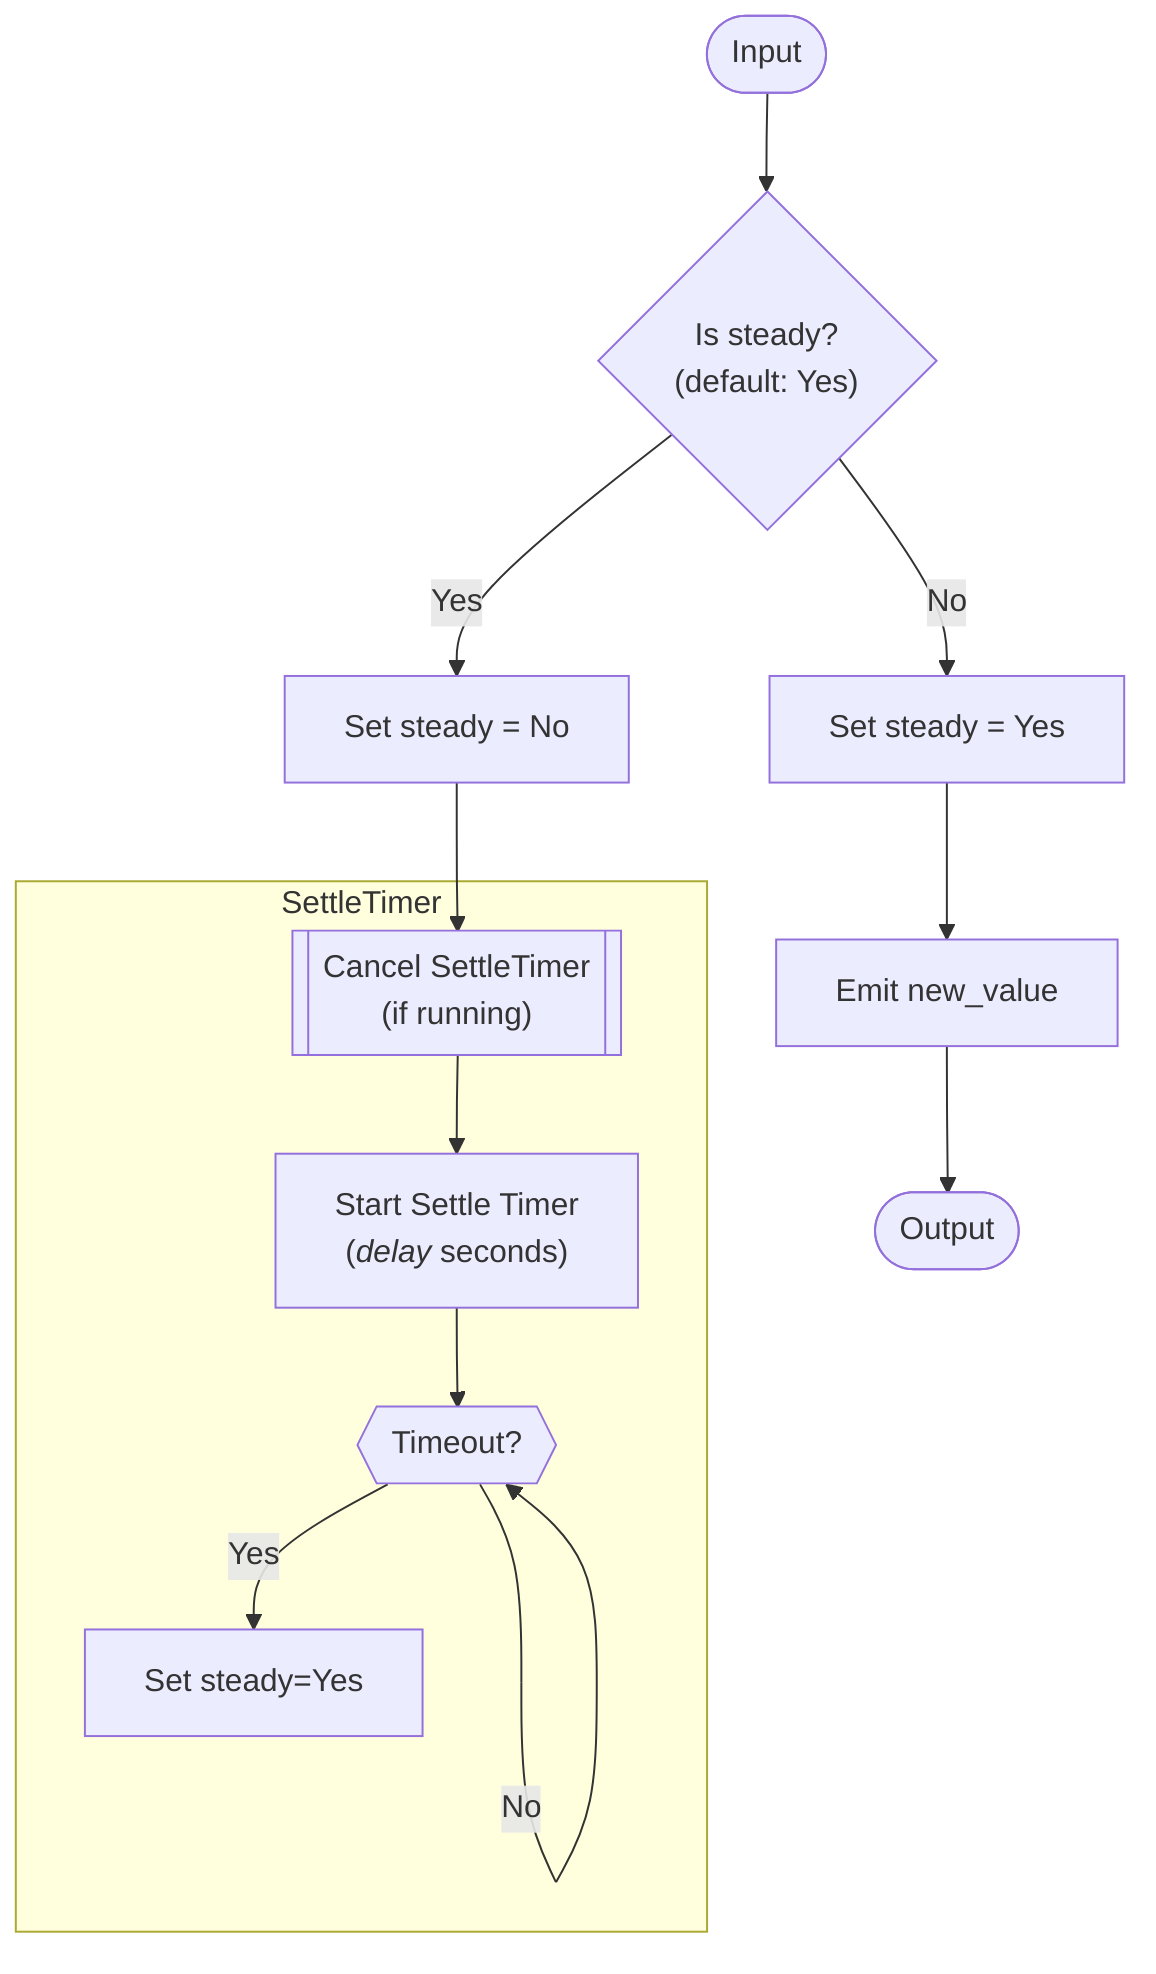 flowchart TD
 subgraph Timer["SettleTimer"]
        TimerCancel[["Cancel SettleTimer<br>(if running)"]] --> TimerStart["Start Settle Timer<br>(<i>delay</i> seconds)"]
        TimerStart --> TimerTimeout{{"Timeout?"}} -- No --> TimerTimeout
        TimerTimeout -- Yes --> RestoreSteady["Set steady=Yes"]
  end
    Input(["Input"]) --> EvaluateSteady{"Is steady?<br/>(default: Yes)"}
    EvaluateSteady -- No --> SetSteadyOn["Set steady = Yes"]
    SetSteadyOn --> EmitNewValue["Emit new_value"]
    EvaluateSteady -- Yes --> SetSteadyOff["Set steady = No"]
    SetSteadyOff --> TimerCancel
    EmitNewValue --> Output(["Output"])
